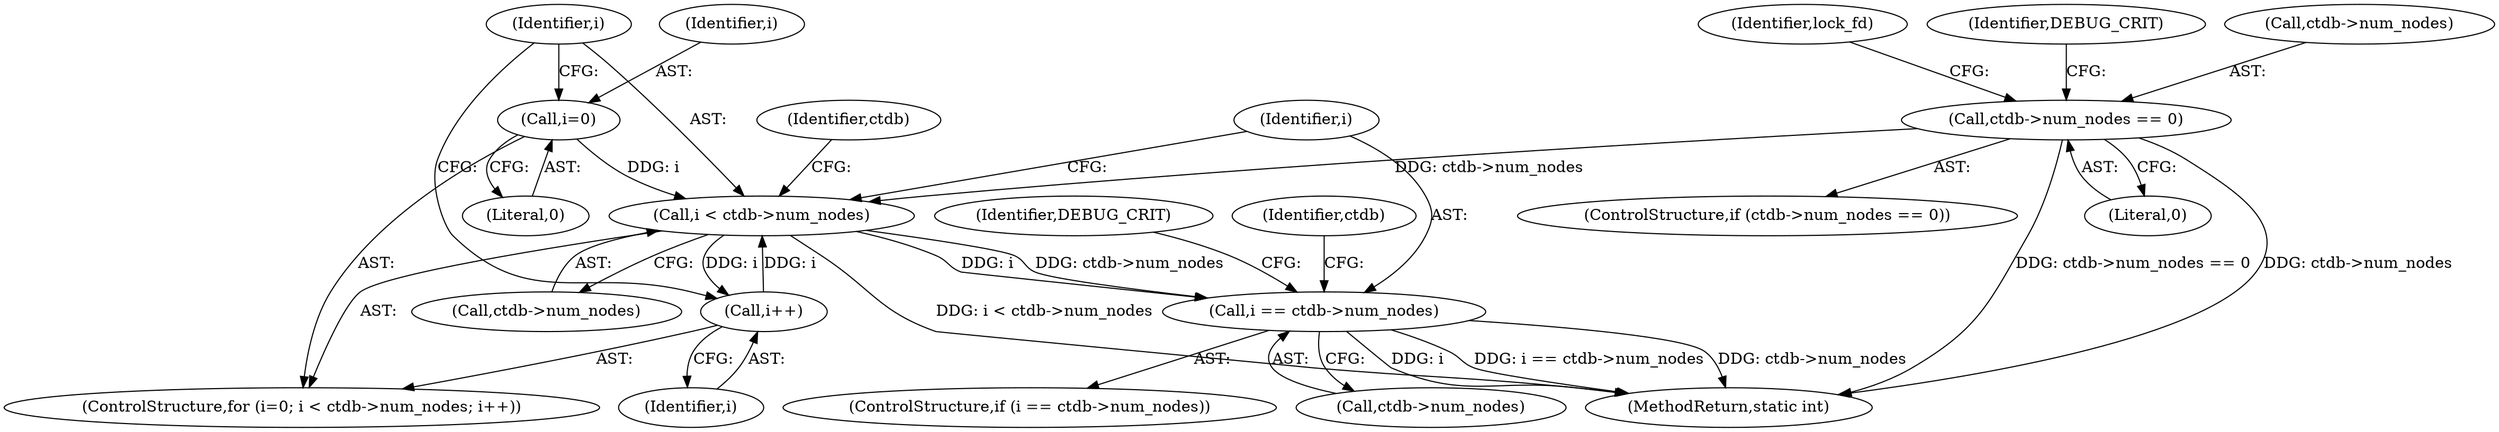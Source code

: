 digraph "0_samba_b9b9f6738fba5c32e87cb9c36b358355b444fb9b@pointer" {
"1000365" [label="(Call,i == ctdb->num_nodes)"];
"1000199" [label="(Call,i < ctdb->num_nodes)"];
"1000196" [label="(Call,i=0)"];
"1000204" [label="(Call,i++)"];
"1000117" [label="(Call,ctdb->num_nodes == 0)"];
"1000500" [label="(MethodReturn,static int)"];
"1000116" [label="(ControlStructure,if (ctdb->num_nodes == 0))"];
"1000364" [label="(ControlStructure,if (i == ctdb->num_nodes))"];
"1000121" [label="(Literal,0)"];
"1000212" [label="(Identifier,ctdb)"];
"1000378" [label="(Identifier,ctdb)"];
"1000367" [label="(Call,ctdb->num_nodes)"];
"1000205" [label="(Identifier,i)"];
"1000200" [label="(Identifier,i)"];
"1000199" [label="(Call,i < ctdb->num_nodes)"];
"1000124" [label="(Identifier,DEBUG_CRIT)"];
"1000196" [label="(Call,i=0)"];
"1000117" [label="(Call,ctdb->num_nodes == 0)"];
"1000118" [label="(Call,ctdb->num_nodes)"];
"1000204" [label="(Call,i++)"];
"1000195" [label="(ControlStructure,for (i=0; i < ctdb->num_nodes; i++))"];
"1000366" [label="(Identifier,i)"];
"1000365" [label="(Call,i == ctdb->num_nodes)"];
"1000201" [label="(Call,ctdb->num_nodes)"];
"1000198" [label="(Literal,0)"];
"1000130" [label="(Identifier,lock_fd)"];
"1000372" [label="(Identifier,DEBUG_CRIT)"];
"1000197" [label="(Identifier,i)"];
"1000365" -> "1000364"  [label="AST: "];
"1000365" -> "1000367"  [label="CFG: "];
"1000366" -> "1000365"  [label="AST: "];
"1000367" -> "1000365"  [label="AST: "];
"1000372" -> "1000365"  [label="CFG: "];
"1000378" -> "1000365"  [label="CFG: "];
"1000365" -> "1000500"  [label="DDG: i == ctdb->num_nodes"];
"1000365" -> "1000500"  [label="DDG: ctdb->num_nodes"];
"1000365" -> "1000500"  [label="DDG: i"];
"1000199" -> "1000365"  [label="DDG: i"];
"1000199" -> "1000365"  [label="DDG: ctdb->num_nodes"];
"1000199" -> "1000195"  [label="AST: "];
"1000199" -> "1000201"  [label="CFG: "];
"1000200" -> "1000199"  [label="AST: "];
"1000201" -> "1000199"  [label="AST: "];
"1000212" -> "1000199"  [label="CFG: "];
"1000366" -> "1000199"  [label="CFG: "];
"1000199" -> "1000500"  [label="DDG: i < ctdb->num_nodes"];
"1000196" -> "1000199"  [label="DDG: i"];
"1000204" -> "1000199"  [label="DDG: i"];
"1000117" -> "1000199"  [label="DDG: ctdb->num_nodes"];
"1000199" -> "1000204"  [label="DDG: i"];
"1000196" -> "1000195"  [label="AST: "];
"1000196" -> "1000198"  [label="CFG: "];
"1000197" -> "1000196"  [label="AST: "];
"1000198" -> "1000196"  [label="AST: "];
"1000200" -> "1000196"  [label="CFG: "];
"1000204" -> "1000195"  [label="AST: "];
"1000204" -> "1000205"  [label="CFG: "];
"1000205" -> "1000204"  [label="AST: "];
"1000200" -> "1000204"  [label="CFG: "];
"1000117" -> "1000116"  [label="AST: "];
"1000117" -> "1000121"  [label="CFG: "];
"1000118" -> "1000117"  [label="AST: "];
"1000121" -> "1000117"  [label="AST: "];
"1000124" -> "1000117"  [label="CFG: "];
"1000130" -> "1000117"  [label="CFG: "];
"1000117" -> "1000500"  [label="DDG: ctdb->num_nodes == 0"];
"1000117" -> "1000500"  [label="DDG: ctdb->num_nodes"];
}
